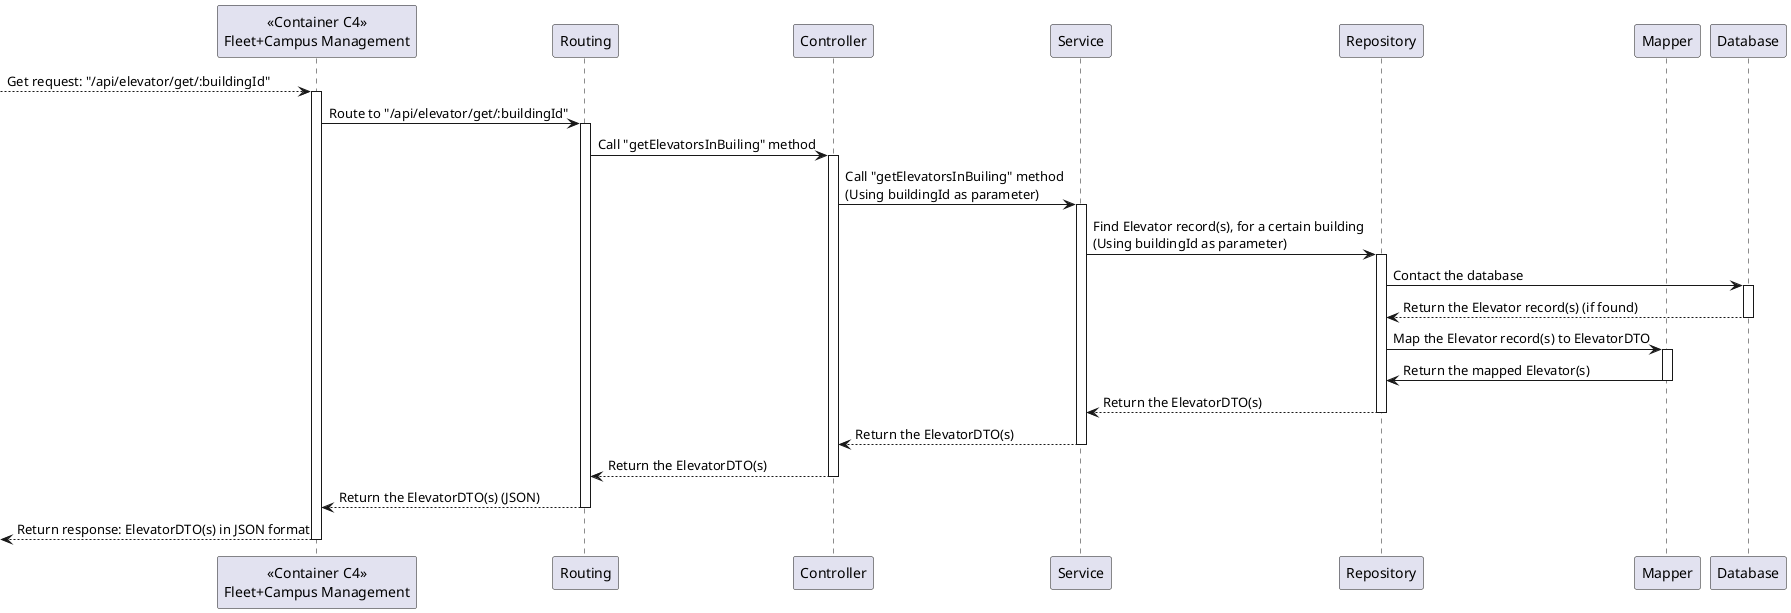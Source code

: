 @startuml
participant "<<Container C4>>\nFleet+Campus Management" as RDG
participant "Routing" as ROUT
participant "Controller" as CTR
participant "Service" as Serv
participant "Repository" as REPO 
participant "Mapper" as Mapper
participant "Database" as DB

--> RDG : Get request: "/api/elevator/get/:buildingId"
activate RDG
RDG -> ROUT : Route to "/api/elevator/get/:buildingId"
activate ROUT
ROUT -> CTR : Call "getElevatorsInBuiling" method
activate CTR
CTR -> Serv : Call "getElevatorsInBuiling" method\n(Using buildingId as parameter)
activate Serv
Serv -> REPO : Find Elevator record(s), for a certain building\n(Using buildingId as parameter)
activate REPO
REPO -> DB : Contact the database
activate DB
DB --> REPO : Return the Elevator record(s) (if found)
deactivate DB
REPO -> Mapper : Map the Elevator record(s) to ElevatorDTO
activate Mapper
Mapper -> REPO : Return the mapped Elevator(s)
deactivate Mapper
REPO --> Serv : Return the ElevatorDTO(s)
deactivate REPO
Serv --> CTR : Return the ElevatorDTO(s) 
deactivate Serv
CTR --> ROUT : Return the ElevatorDTO(s) 
deactivate CTR
ROUT --> RDG : Return the ElevatorDTO(s) (JSON)
deactivate ROUT
<-- RDG: Return response: ElevatorDTO(s) in JSON format
deactivate RDG

@enduml

